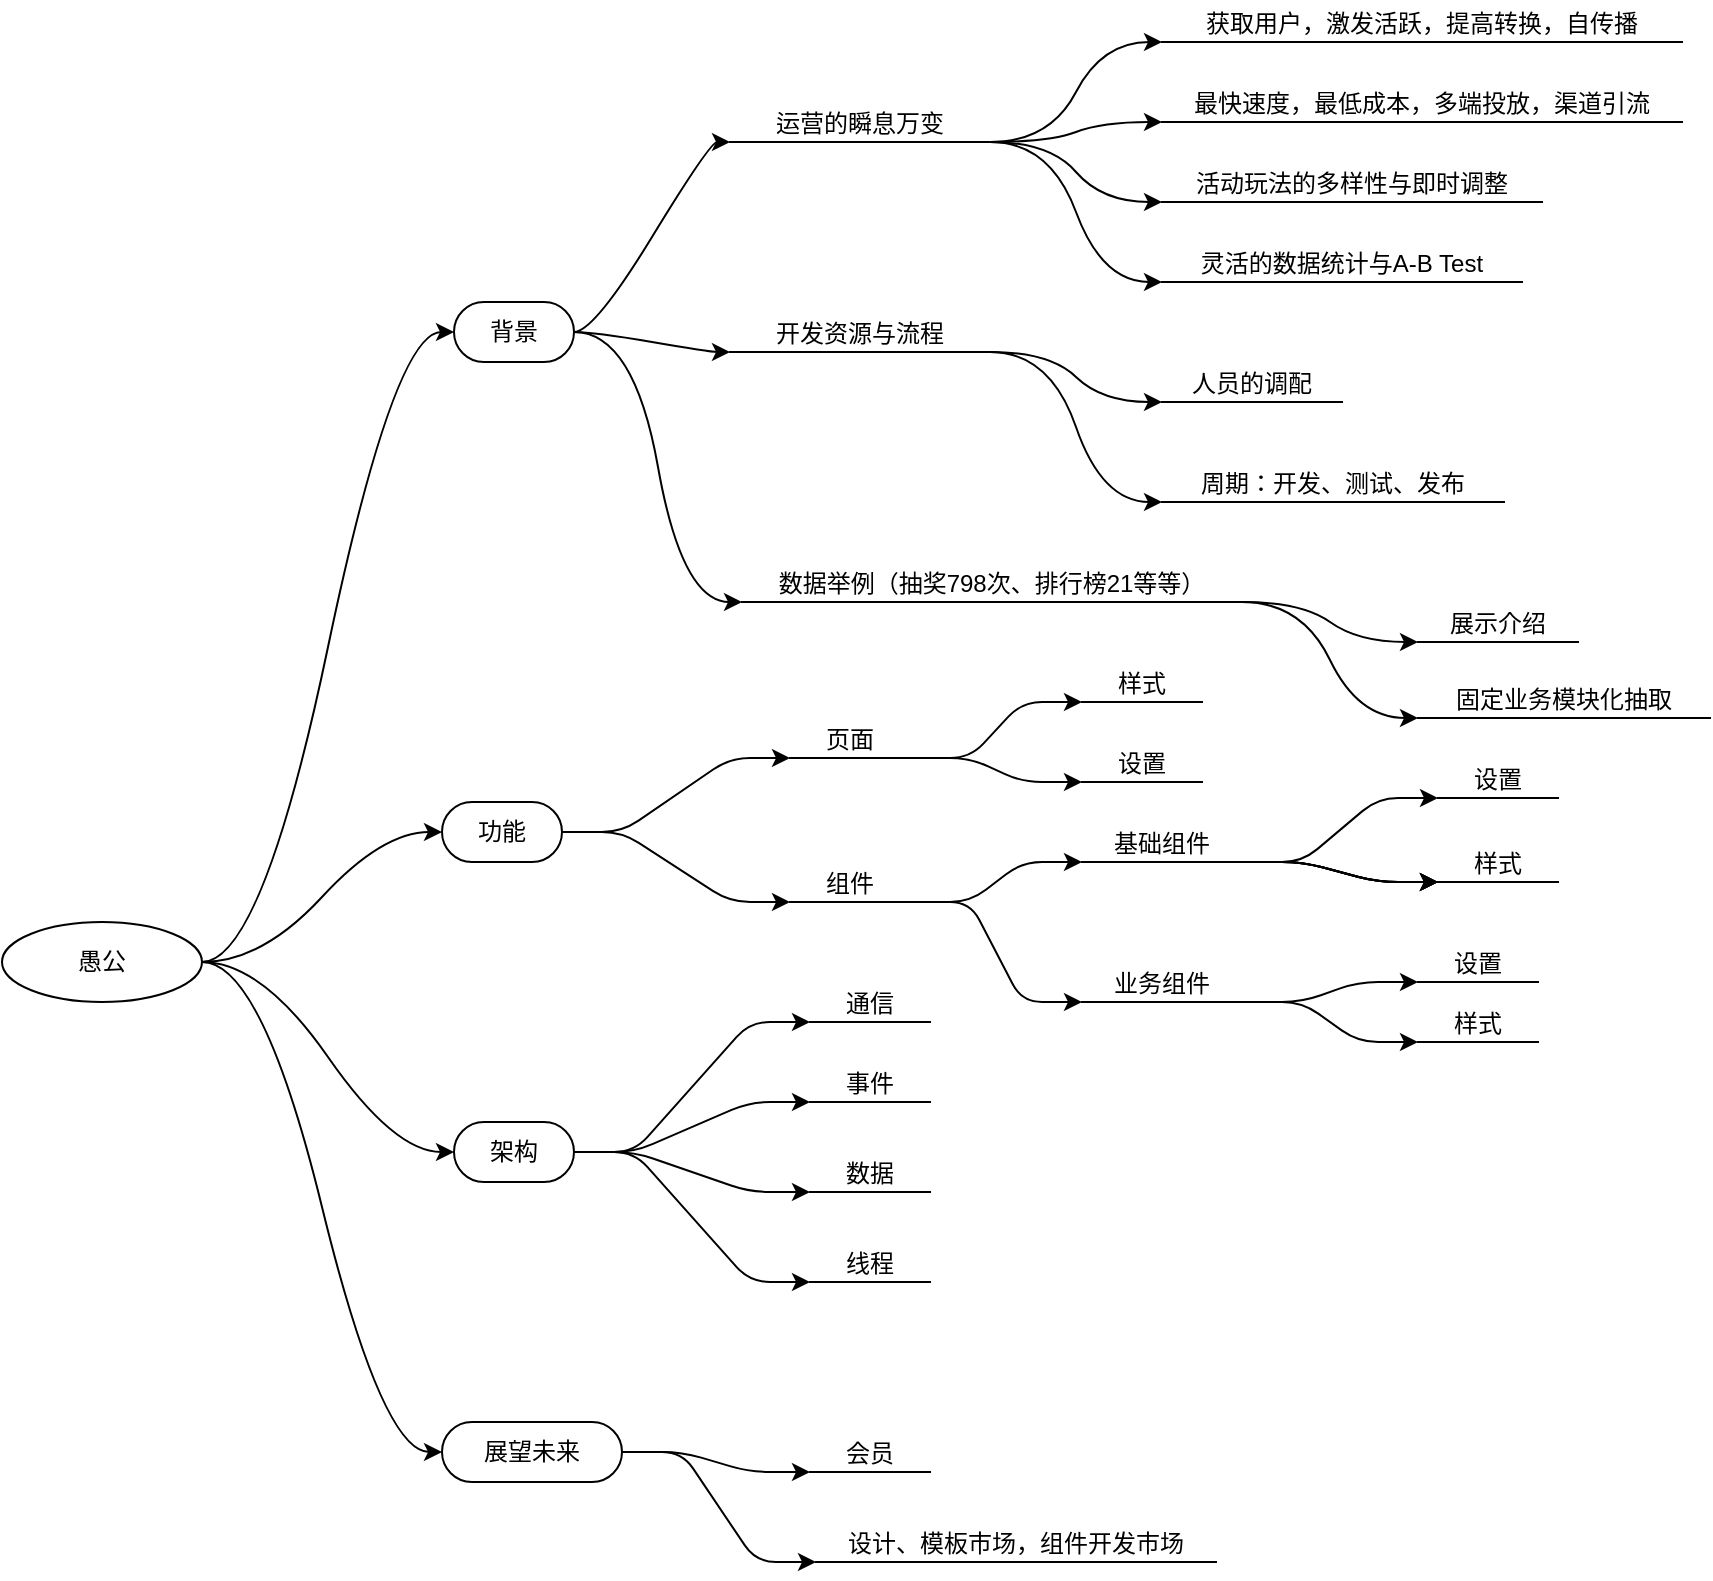 <mxfile>
    <diagram id="HzRQlymAxSv6G4LSCxwG" name="第 1 页">
        <mxGraphModel dx="1074" dy="869" grid="1" gridSize="10" guides="1" tooltips="1" connect="1" arrows="1" fold="1" page="1" pageScale="1" pageWidth="827" pageHeight="1169" math="0" shadow="0">
            <root>
                <mxCell id="0"/>
                <mxCell id="1" parent="0"/>
                <mxCell id="46" style="edgeStyle=entityRelationEdgeStyle;html=1;exitX=1;exitY=0.5;exitDx=0;exitDy=0;entryX=0;entryY=0.5;entryDx=0;entryDy=0;curved=1;" parent="1" source="41" target="44" edge="1">
                    <mxGeometry relative="1" as="geometry"/>
                </mxCell>
                <mxCell id="51" style="edgeStyle=entityRelationEdgeStyle;curved=1;html=1;exitX=1;exitY=0.5;exitDx=0;exitDy=0;entryX=0;entryY=0.5;entryDx=0;entryDy=0;" parent="1" source="41" target="49" edge="1">
                    <mxGeometry relative="1" as="geometry"/>
                </mxCell>
                <mxCell id="54" style="edgeStyle=entityRelationEdgeStyle;curved=1;html=1;exitX=1;exitY=0.5;exitDx=0;exitDy=0;entryX=0;entryY=0.5;entryDx=0;entryDy=0;" parent="1" source="41" target="52" edge="1">
                    <mxGeometry relative="1" as="geometry"/>
                </mxCell>
                <mxCell id="57" style="edgeStyle=entityRelationEdgeStyle;curved=1;html=1;exitX=1;exitY=0.5;exitDx=0;exitDy=0;entryX=0;entryY=0.5;entryDx=0;entryDy=0;" parent="1" source="41" target="55" edge="1">
                    <mxGeometry relative="1" as="geometry"/>
                </mxCell>
                <mxCell id="41" value="愚公" style="ellipse;whiteSpace=wrap;html=1;align=center;newEdgeStyle={&quot;edgeStyle&quot;:&quot;entityRelationEdgeStyle&quot;,&quot;startArrow&quot;:&quot;none&quot;,&quot;endArrow&quot;:&quot;none&quot;,&quot;segment&quot;:10,&quot;curved&quot;:1};treeFolding=1;treeMoving=1;" parent="1" vertex="1">
                    <mxGeometry y="470" width="100" height="40" as="geometry"/>
                </mxCell>
                <mxCell id="76" style="edgeStyle=entityRelationEdgeStyle;curved=1;html=1;exitX=1;exitY=0.5;exitDx=0;exitDy=0;entryX=0;entryY=1;entryDx=0;entryDy=0;" parent="1" source="44" target="74" edge="1">
                    <mxGeometry relative="1" as="geometry"/>
                </mxCell>
                <mxCell id="44" value="背景" style="whiteSpace=wrap;html=1;rounded=1;arcSize=50;align=center;verticalAlign=middle;strokeWidth=1;autosize=1;spacing=4;treeFolding=1;treeMoving=1;newEdgeStyle={&quot;edgeStyle&quot;:&quot;entityRelationEdgeStyle&quot;,&quot;startArrow&quot;:&quot;none&quot;,&quot;endArrow&quot;:&quot;none&quot;,&quot;segment&quot;:10,&quot;curved&quot;:1};" parent="1" vertex="1">
                    <mxGeometry x="226" y="160" width="60" height="30" as="geometry"/>
                </mxCell>
                <mxCell id="112" style="edgeStyle=entityRelationEdgeStyle;html=1;exitX=1;exitY=0.5;exitDx=0;exitDy=0;entryX=0;entryY=1;entryDx=0;entryDy=0;" edge="1" parent="1" source="49" target="110">
                    <mxGeometry relative="1" as="geometry"/>
                </mxCell>
                <mxCell id="114" style="edgeStyle=entityRelationEdgeStyle;html=1;" edge="1" parent="1" source="49" target="113">
                    <mxGeometry relative="1" as="geometry"/>
                </mxCell>
                <mxCell id="116" style="edgeStyle=entityRelationEdgeStyle;html=1;" edge="1" parent="1" source="49" target="115">
                    <mxGeometry relative="1" as="geometry"/>
                </mxCell>
                <mxCell id="118" style="edgeStyle=entityRelationEdgeStyle;html=1;entryX=0;entryY=1;entryDx=0;entryDy=0;" edge="1" parent="1" source="49" target="117">
                    <mxGeometry relative="1" as="geometry"/>
                </mxCell>
                <mxCell id="49" value="架构" style="whiteSpace=wrap;html=1;rounded=1;arcSize=50;align=center;verticalAlign=middle;strokeWidth=1;autosize=1;spacing=4;treeFolding=1;treeMoving=1;newEdgeStyle={&quot;edgeStyle&quot;:&quot;entityRelationEdgeStyle&quot;,&quot;startArrow&quot;:&quot;none&quot;,&quot;endArrow&quot;:&quot;none&quot;,&quot;segment&quot;:10,&quot;curved&quot;:1};" parent="1" vertex="1">
                    <mxGeometry x="226" y="570" width="60" height="30" as="geometry"/>
                </mxCell>
                <mxCell id="83" style="edgeStyle=entityRelationEdgeStyle;html=1;exitX=1;exitY=0.5;exitDx=0;exitDy=0;entryX=0;entryY=1;entryDx=0;entryDy=0;" edge="1" parent="1" source="52" target="81">
                    <mxGeometry relative="1" as="geometry"/>
                </mxCell>
                <mxCell id="87" style="edgeStyle=entityRelationEdgeStyle;html=1;exitX=1;exitY=0.5;exitDx=0;exitDy=0;entryX=0;entryY=1;entryDx=0;entryDy=0;" edge="1" parent="1" source="52" target="86">
                    <mxGeometry relative="1" as="geometry"/>
                </mxCell>
                <mxCell id="52" value="功能" style="whiteSpace=wrap;html=1;rounded=1;arcSize=50;align=center;verticalAlign=middle;strokeWidth=1;autosize=1;spacing=4;treeFolding=1;treeMoving=1;newEdgeStyle={&quot;edgeStyle&quot;:&quot;entityRelationEdgeStyle&quot;,&quot;startArrow&quot;:&quot;none&quot;,&quot;endArrow&quot;:&quot;none&quot;,&quot;segment&quot;:10,&quot;curved&quot;:1};" parent="1" vertex="1">
                    <mxGeometry x="220" y="410" width="60" height="30" as="geometry"/>
                </mxCell>
                <mxCell id="120" style="edgeStyle=entityRelationEdgeStyle;html=1;entryX=0;entryY=1;entryDx=0;entryDy=0;" edge="1" parent="1" source="55" target="119">
                    <mxGeometry relative="1" as="geometry"/>
                </mxCell>
                <mxCell id="122" style="edgeStyle=entityRelationEdgeStyle;html=1;" edge="1" parent="1" source="55" target="121">
                    <mxGeometry relative="1" as="geometry"/>
                </mxCell>
                <mxCell id="55" value="展望未来" style="whiteSpace=wrap;html=1;rounded=1;arcSize=50;align=center;verticalAlign=middle;strokeWidth=1;autosize=1;spacing=4;treeFolding=1;treeMoving=1;newEdgeStyle={&quot;edgeStyle&quot;:&quot;entityRelationEdgeStyle&quot;,&quot;startArrow&quot;:&quot;none&quot;,&quot;endArrow&quot;:&quot;none&quot;,&quot;segment&quot;:10,&quot;curved&quot;:1};" parent="1" vertex="1">
                    <mxGeometry x="220" y="720" width="90" height="30" as="geometry"/>
                </mxCell>
                <mxCell id="67" value="" style="edgeStyle=entityRelationEdgeStyle;curved=1;html=1;" parent="1" source="58" target="66" edge="1">
                    <mxGeometry relative="1" as="geometry"/>
                </mxCell>
                <mxCell id="69" value="" style="edgeStyle=entityRelationEdgeStyle;curved=1;html=1;" parent="1" source="58" target="68" edge="1">
                    <mxGeometry relative="1" as="geometry"/>
                </mxCell>
                <mxCell id="71" value="" style="edgeStyle=entityRelationEdgeStyle;curved=1;html=1;" parent="1" source="58" target="70" edge="1">
                    <mxGeometry relative="1" as="geometry"/>
                </mxCell>
                <mxCell id="73" value="" style="edgeStyle=entityRelationEdgeStyle;curved=1;html=1;" parent="1" source="58" target="72" edge="1">
                    <mxGeometry relative="1" as="geometry"/>
                </mxCell>
                <mxCell id="58" value="运营的瞬息万变" style="whiteSpace=wrap;html=1;shape=partialRectangle;top=0;left=0;bottom=1;right=0;points=[[0,1],[1,1]];fillColor=none;align=center;verticalAlign=bottom;routingCenterY=0.5;snapToPoint=1;recursiveResize=0;autosize=1;treeFolding=1;treeMoving=1;newEdgeStyle={&quot;edgeStyle&quot;:&quot;entityRelationEdgeStyle&quot;,&quot;startArrow&quot;:&quot;none&quot;,&quot;endArrow&quot;:&quot;none&quot;,&quot;segment&quot;:10,&quot;curved&quot;:1};" parent="1" vertex="1">
                    <mxGeometry x="364" y="60" width="130" height="20" as="geometry"/>
                </mxCell>
                <mxCell id="59" value="" style="edgeStyle=entityRelationEdgeStyle;startArrow=none;endArrow=classic;segment=10;curved=1;exitX=1;exitY=0.5;exitDx=0;exitDy=0;endFill=1;" parent="1" source="44" target="58" edge="1">
                    <mxGeometry relative="1" as="geometry">
                        <mxPoint x="330" y="258" as="sourcePoint"/>
                    </mxGeometry>
                </mxCell>
                <mxCell id="63" value="" style="edgeStyle=entityRelationEdgeStyle;curved=1;html=1;" parent="1" source="60" target="62" edge="1">
                    <mxGeometry relative="1" as="geometry"/>
                </mxCell>
                <mxCell id="65" value="" style="edgeStyle=entityRelationEdgeStyle;curved=1;html=1;" parent="1" source="60" target="64" edge="1">
                    <mxGeometry relative="1" as="geometry"/>
                </mxCell>
                <mxCell id="60" value="开发资源与流程" style="whiteSpace=wrap;html=1;shape=partialRectangle;top=0;left=0;bottom=1;right=0;points=[[0,1],[1,1]];fillColor=none;align=center;verticalAlign=bottom;routingCenterY=0.5;snapToPoint=1;recursiveResize=0;autosize=1;treeFolding=1;treeMoving=1;newEdgeStyle={&quot;edgeStyle&quot;:&quot;entityRelationEdgeStyle&quot;,&quot;startArrow&quot;:&quot;none&quot;,&quot;endArrow&quot;:&quot;none&quot;,&quot;segment&quot;:10,&quot;curved&quot;:1};" parent="1" vertex="1">
                    <mxGeometry x="364" y="165" width="130" height="20" as="geometry"/>
                </mxCell>
                <mxCell id="61" value="" style="edgeStyle=entityRelationEdgeStyle;startArrow=none;endArrow=classic;segment=10;curved=1;exitX=1;exitY=0.5;exitDx=0;exitDy=0;endFill=1;" parent="1" source="44" target="60" edge="1">
                    <mxGeometry relative="1" as="geometry">
                        <mxPoint x="310" y="260" as="sourcePoint"/>
                    </mxGeometry>
                </mxCell>
                <mxCell id="62" value="人员的调配" style="whiteSpace=wrap;html=1;shape=partialRectangle;top=0;left=0;bottom=1;right=0;points=[[0,1],[1,1]];fillColor=none;align=center;verticalAlign=bottom;routingCenterY=0.5;snapToPoint=1;recursiveResize=0;autosize=1;treeFolding=1;treeMoving=1;newEdgeStyle={&quot;edgeStyle&quot;:&quot;entityRelationEdgeStyle&quot;,&quot;startArrow&quot;:&quot;none&quot;,&quot;endArrow&quot;:&quot;none&quot;,&quot;segment&quot;:10,&quot;curved&quot;:1};" parent="1" vertex="1">
                    <mxGeometry x="580" y="190" width="90" height="20" as="geometry"/>
                </mxCell>
                <mxCell id="64" value="周期：开发、测试、发布" style="whiteSpace=wrap;html=1;shape=partialRectangle;top=0;left=0;bottom=1;right=0;points=[[0,1],[1,1]];fillColor=none;align=center;verticalAlign=bottom;routingCenterY=0.5;snapToPoint=1;recursiveResize=0;autosize=1;treeFolding=1;treeMoving=1;newEdgeStyle={&quot;edgeStyle&quot;:&quot;entityRelationEdgeStyle&quot;,&quot;startArrow&quot;:&quot;none&quot;,&quot;endArrow&quot;:&quot;none&quot;,&quot;segment&quot;:10,&quot;curved&quot;:1};" parent="1" vertex="1">
                    <mxGeometry x="580" y="240" width="171" height="20" as="geometry"/>
                </mxCell>
                <mxCell id="66" value="获取用户，激发活跃，提高转换，自传播" style="whiteSpace=wrap;html=1;shape=partialRectangle;top=0;left=0;bottom=1;right=0;points=[[0,1],[1,1]];fillColor=none;align=center;verticalAlign=bottom;routingCenterY=0.5;snapToPoint=1;recursiveResize=0;autosize=1;treeFolding=1;treeMoving=1;newEdgeStyle={&quot;edgeStyle&quot;:&quot;entityRelationEdgeStyle&quot;,&quot;startArrow&quot;:&quot;none&quot;,&quot;endArrow&quot;:&quot;none&quot;,&quot;segment&quot;:10,&quot;curved&quot;:1};" parent="1" vertex="1">
                    <mxGeometry x="580" y="10" width="260" height="20" as="geometry"/>
                </mxCell>
                <mxCell id="68" value="最快速度，最低成本，多端投放，渠道引流" style="whiteSpace=wrap;html=1;shape=partialRectangle;top=0;left=0;bottom=1;right=0;points=[[0,1],[1,1]];fillColor=none;align=center;verticalAlign=bottom;routingCenterY=0.5;snapToPoint=1;recursiveResize=0;autosize=1;treeFolding=1;treeMoving=1;newEdgeStyle={&quot;edgeStyle&quot;:&quot;entityRelationEdgeStyle&quot;,&quot;startArrow&quot;:&quot;none&quot;,&quot;endArrow&quot;:&quot;none&quot;,&quot;segment&quot;:10,&quot;curved&quot;:1};" parent="1" vertex="1">
                    <mxGeometry x="580" y="50" width="260" height="20" as="geometry"/>
                </mxCell>
                <mxCell id="70" value="活动玩法的多样性与即时调整" style="whiteSpace=wrap;html=1;shape=partialRectangle;top=0;left=0;bottom=1;right=0;points=[[0,1],[1,1]];fillColor=none;align=center;verticalAlign=bottom;routingCenterY=0.5;snapToPoint=1;recursiveResize=0;autosize=1;treeFolding=1;treeMoving=1;newEdgeStyle={&quot;edgeStyle&quot;:&quot;entityRelationEdgeStyle&quot;,&quot;startArrow&quot;:&quot;none&quot;,&quot;endArrow&quot;:&quot;none&quot;,&quot;segment&quot;:10,&quot;curved&quot;:1};" parent="1" vertex="1">
                    <mxGeometry x="580" y="90" width="190" height="20" as="geometry"/>
                </mxCell>
                <mxCell id="72" value="灵活的数据统计与A-B Test" style="whiteSpace=wrap;html=1;shape=partialRectangle;top=0;left=0;bottom=1;right=0;points=[[0,1],[1,1]];fillColor=none;align=center;verticalAlign=bottom;routingCenterY=0.5;snapToPoint=1;recursiveResize=0;autosize=1;treeFolding=1;treeMoving=1;newEdgeStyle={&quot;edgeStyle&quot;:&quot;entityRelationEdgeStyle&quot;,&quot;startArrow&quot;:&quot;none&quot;,&quot;endArrow&quot;:&quot;none&quot;,&quot;segment&quot;:10,&quot;curved&quot;:1};" parent="1" vertex="1">
                    <mxGeometry x="580" y="130" width="180" height="20" as="geometry"/>
                </mxCell>
                <mxCell id="78" value="" style="edgeStyle=entityRelationEdgeStyle;curved=1;html=1;endArrow=classic;endFill=1;" parent="1" source="74" target="77" edge="1">
                    <mxGeometry relative="1" as="geometry"/>
                </mxCell>
                <mxCell id="80" value="" style="edgeStyle=entityRelationEdgeStyle;curved=1;html=1;endArrow=classic;endFill=1;" parent="1" source="74" target="79" edge="1">
                    <mxGeometry relative="1" as="geometry"/>
                </mxCell>
                <mxCell id="74" value="数据举例（抽奖798次、排行榜21等等）" style="whiteSpace=wrap;html=1;shape=partialRectangle;top=0;left=0;bottom=1;right=0;points=[[0,1],[1,1]];fillColor=none;align=center;verticalAlign=bottom;routingCenterY=0.5;snapToPoint=1;recursiveResize=0;autosize=1;treeFolding=1;treeMoving=1;newEdgeStyle={&quot;edgeStyle&quot;:&quot;entityRelationEdgeStyle&quot;,&quot;startArrow&quot;:&quot;none&quot;,&quot;endArrow&quot;:&quot;none&quot;,&quot;segment&quot;:10,&quot;curved&quot;:1};" parent="1" vertex="1">
                    <mxGeometry x="370" y="290" width="250" height="20" as="geometry"/>
                </mxCell>
                <mxCell id="77" value="展示介绍" style="whiteSpace=wrap;html=1;shape=partialRectangle;top=0;left=0;bottom=1;right=0;points=[[0,1],[1,1]];fillColor=none;align=center;verticalAlign=bottom;routingCenterY=0.5;snapToPoint=1;recursiveResize=0;autosize=1;treeFolding=1;treeMoving=1;newEdgeStyle={&quot;edgeStyle&quot;:&quot;entityRelationEdgeStyle&quot;,&quot;startArrow&quot;:&quot;none&quot;,&quot;endArrow&quot;:&quot;none&quot;,&quot;segment&quot;:10,&quot;curved&quot;:1};" parent="1" vertex="1">
                    <mxGeometry x="708" y="310" width="80" height="20" as="geometry"/>
                </mxCell>
                <mxCell id="79" value="固定业务模块化抽取" style="whiteSpace=wrap;html=1;shape=partialRectangle;top=0;left=0;bottom=1;right=0;points=[[0,1],[1,1]];fillColor=none;align=center;verticalAlign=bottom;routingCenterY=0.5;snapToPoint=1;recursiveResize=0;autosize=1;treeFolding=1;treeMoving=1;newEdgeStyle={&quot;edgeStyle&quot;:&quot;entityRelationEdgeStyle&quot;,&quot;startArrow&quot;:&quot;none&quot;,&quot;endArrow&quot;:&quot;none&quot;,&quot;segment&quot;:10,&quot;curved&quot;:1};" parent="1" vertex="1">
                    <mxGeometry x="708" y="348" width="146" height="20" as="geometry"/>
                </mxCell>
                <mxCell id="95" value="" style="edgeStyle=entityRelationEdgeStyle;html=1;" edge="1" parent="1" source="81" target="94">
                    <mxGeometry relative="1" as="geometry"/>
                </mxCell>
                <mxCell id="97" value="" style="edgeStyle=entityRelationEdgeStyle;html=1;" edge="1" parent="1" source="81" target="96">
                    <mxGeometry relative="1" as="geometry"/>
                </mxCell>
                <mxCell id="81" value="页面" style="whiteSpace=wrap;html=1;shape=partialRectangle;top=0;left=0;bottom=1;right=0;points=[[0,1],[1,1]];fillColor=none;align=center;verticalAlign=bottom;routingCenterY=0.5;snapToPoint=1;recursiveResize=0;autosize=1;treeFolding=1;treeMoving=1;newEdgeStyle={&quot;edgeStyle&quot;:&quot;entityRelationEdgeStyle&quot;,&quot;startArrow&quot;:&quot;none&quot;,&quot;endArrow&quot;:&quot;none&quot;,&quot;segment&quot;:10,&quot;curved&quot;:1};" vertex="1" parent="1">
                    <mxGeometry x="394" y="368" width="60" height="20" as="geometry"/>
                </mxCell>
                <mxCell id="89" value="" style="edgeStyle=entityRelationEdgeStyle;html=1;" edge="1" parent="1" source="86" target="88">
                    <mxGeometry relative="1" as="geometry"/>
                </mxCell>
                <mxCell id="91" value="" style="edgeStyle=entityRelationEdgeStyle;html=1;" edge="1" parent="1" source="86" target="90">
                    <mxGeometry relative="1" as="geometry"/>
                </mxCell>
                <mxCell id="86" value="组件" style="whiteSpace=wrap;html=1;shape=partialRectangle;top=0;left=0;bottom=1;right=0;points=[[0,1],[1,1]];fillColor=none;align=center;verticalAlign=bottom;routingCenterY=0.5;snapToPoint=1;recursiveResize=0;autosize=1;treeFolding=1;treeMoving=1;newEdgeStyle={&quot;edgeStyle&quot;:&quot;entityRelationEdgeStyle&quot;,&quot;startArrow&quot;:&quot;none&quot;,&quot;endArrow&quot;:&quot;none&quot;,&quot;segment&quot;:10,&quot;curved&quot;:1};" vertex="1" parent="1">
                    <mxGeometry x="394" y="440" width="60" height="20" as="geometry"/>
                </mxCell>
                <mxCell id="99" value="" style="edgeStyle=entityRelationEdgeStyle;html=1;" edge="1" parent="1" source="88" target="98">
                    <mxGeometry relative="1" as="geometry"/>
                </mxCell>
                <mxCell id="100" value="" style="edgeStyle=entityRelationEdgeStyle;html=1;" edge="1" parent="1" source="88" target="98">
                    <mxGeometry relative="1" as="geometry"/>
                </mxCell>
                <mxCell id="101" value="" style="edgeStyle=entityRelationEdgeStyle;html=1;" edge="1" parent="1" source="88" target="98">
                    <mxGeometry relative="1" as="geometry"/>
                </mxCell>
                <mxCell id="102" value="" style="edgeStyle=entityRelationEdgeStyle;html=1;" edge="1" parent="1" source="88" target="98">
                    <mxGeometry relative="1" as="geometry"/>
                </mxCell>
                <mxCell id="104" value="" style="edgeStyle=entityRelationEdgeStyle;html=1;" edge="1" parent="1" source="88" target="103">
                    <mxGeometry relative="1" as="geometry"/>
                </mxCell>
                <mxCell id="88" value="基础组件" style="whiteSpace=wrap;html=1;shape=partialRectangle;top=0;left=0;bottom=1;right=0;points=[[0,1],[1,1]];fillColor=none;align=center;verticalAlign=bottom;routingCenterY=0.5;snapToPoint=1;recursiveResize=0;autosize=1;treeFolding=1;treeMoving=1;newEdgeStyle={&quot;edgeStyle&quot;:&quot;entityRelationEdgeStyle&quot;,&quot;startArrow&quot;:&quot;none&quot;,&quot;endArrow&quot;:&quot;none&quot;,&quot;segment&quot;:10,&quot;curved&quot;:1};" vertex="1" parent="1">
                    <mxGeometry x="540" y="420" width="80" height="20" as="geometry"/>
                </mxCell>
                <mxCell id="107" value="" style="edgeStyle=entityRelationEdgeStyle;html=1;" edge="1" parent="1" source="90" target="106">
                    <mxGeometry relative="1" as="geometry"/>
                </mxCell>
                <mxCell id="109" value="" style="edgeStyle=entityRelationEdgeStyle;html=1;" edge="1" parent="1" source="90" target="108">
                    <mxGeometry relative="1" as="geometry"/>
                </mxCell>
                <mxCell id="90" value="业务组件" style="whiteSpace=wrap;html=1;shape=partialRectangle;top=0;left=0;bottom=1;right=0;points=[[0,1],[1,1]];fillColor=none;align=center;verticalAlign=bottom;routingCenterY=0.5;snapToPoint=1;recursiveResize=0;autosize=1;treeFolding=1;treeMoving=1;newEdgeStyle={&quot;edgeStyle&quot;:&quot;entityRelationEdgeStyle&quot;,&quot;startArrow&quot;:&quot;none&quot;,&quot;endArrow&quot;:&quot;none&quot;,&quot;segment&quot;:10,&quot;curved&quot;:1};" vertex="1" parent="1">
                    <mxGeometry x="540" y="490" width="80" height="20" as="geometry"/>
                </mxCell>
                <mxCell id="94" value="样式" style="whiteSpace=wrap;html=1;shape=partialRectangle;top=0;left=0;bottom=1;right=0;points=[[0,1],[1,1]];fillColor=none;align=center;verticalAlign=bottom;routingCenterY=0.5;snapToPoint=1;recursiveResize=0;autosize=1;treeFolding=1;treeMoving=1;newEdgeStyle={&quot;edgeStyle&quot;:&quot;entityRelationEdgeStyle&quot;,&quot;startArrow&quot;:&quot;none&quot;,&quot;endArrow&quot;:&quot;none&quot;,&quot;segment&quot;:10,&quot;curved&quot;:1};" vertex="1" parent="1">
                    <mxGeometry x="540" y="340" width="60" height="20" as="geometry"/>
                </mxCell>
                <mxCell id="96" value="设置" style="whiteSpace=wrap;html=1;shape=partialRectangle;top=0;left=0;bottom=1;right=0;points=[[0,1],[1,1]];fillColor=none;align=center;verticalAlign=bottom;routingCenterY=0.5;snapToPoint=1;recursiveResize=0;autosize=1;treeFolding=1;treeMoving=1;newEdgeStyle={&quot;edgeStyle&quot;:&quot;entityRelationEdgeStyle&quot;,&quot;startArrow&quot;:&quot;none&quot;,&quot;endArrow&quot;:&quot;none&quot;,&quot;segment&quot;:10,&quot;curved&quot;:1};" vertex="1" parent="1">
                    <mxGeometry x="540" y="380" width="60" height="20" as="geometry"/>
                </mxCell>
                <mxCell id="98" value="样式" style="whiteSpace=wrap;html=1;shape=partialRectangle;top=0;left=0;bottom=1;right=0;points=[[0,1],[1,1]];fillColor=none;align=center;verticalAlign=bottom;routingCenterY=0.5;snapToPoint=1;recursiveResize=0;autosize=1;treeFolding=1;treeMoving=1;newEdgeStyle={&quot;edgeStyle&quot;:&quot;entityRelationEdgeStyle&quot;,&quot;startArrow&quot;:&quot;none&quot;,&quot;endArrow&quot;:&quot;none&quot;,&quot;segment&quot;:10,&quot;curved&quot;:1};" vertex="1" parent="1">
                    <mxGeometry x="718" y="430" width="60" height="20" as="geometry"/>
                </mxCell>
                <mxCell id="103" value="设置" style="whiteSpace=wrap;html=1;shape=partialRectangle;top=0;left=0;bottom=1;right=0;points=[[0,1],[1,1]];fillColor=none;align=center;verticalAlign=bottom;routingCenterY=0.5;snapToPoint=1;recursiveResize=0;autosize=1;treeFolding=1;treeMoving=1;newEdgeStyle={&quot;edgeStyle&quot;:&quot;entityRelationEdgeStyle&quot;,&quot;startArrow&quot;:&quot;none&quot;,&quot;endArrow&quot;:&quot;none&quot;,&quot;segment&quot;:10,&quot;curved&quot;:1};" vertex="1" parent="1">
                    <mxGeometry x="718" y="388" width="60" height="20" as="geometry"/>
                </mxCell>
                <mxCell id="106" value="样式" style="whiteSpace=wrap;html=1;shape=partialRectangle;top=0;left=0;bottom=1;right=0;points=[[0,1],[1,1]];fillColor=none;align=center;verticalAlign=bottom;routingCenterY=0.5;snapToPoint=1;recursiveResize=0;autosize=1;treeFolding=1;treeMoving=1;newEdgeStyle={&quot;edgeStyle&quot;:&quot;entityRelationEdgeStyle&quot;,&quot;startArrow&quot;:&quot;none&quot;,&quot;endArrow&quot;:&quot;none&quot;,&quot;segment&quot;:10,&quot;curved&quot;:1};" vertex="1" parent="1">
                    <mxGeometry x="708" y="510" width="60" height="20" as="geometry"/>
                </mxCell>
                <mxCell id="108" value="设置" style="whiteSpace=wrap;html=1;shape=partialRectangle;top=0;left=0;bottom=1;right=0;points=[[0,1],[1,1]];fillColor=none;align=center;verticalAlign=bottom;routingCenterY=0.5;snapToPoint=1;recursiveResize=0;autosize=1;treeFolding=1;treeMoving=1;newEdgeStyle={&quot;edgeStyle&quot;:&quot;entityRelationEdgeStyle&quot;,&quot;startArrow&quot;:&quot;none&quot;,&quot;endArrow&quot;:&quot;none&quot;,&quot;segment&quot;:10,&quot;curved&quot;:1};" vertex="1" parent="1">
                    <mxGeometry x="708" y="480" width="60" height="20" as="geometry"/>
                </mxCell>
                <mxCell id="110" value="通信" style="whiteSpace=wrap;html=1;shape=partialRectangle;top=0;left=0;bottom=1;right=0;points=[[0,1],[1,1]];fillColor=none;align=center;verticalAlign=bottom;routingCenterY=0.5;snapToPoint=1;recursiveResize=0;autosize=1;treeFolding=1;treeMoving=1;newEdgeStyle={&quot;edgeStyle&quot;:&quot;entityRelationEdgeStyle&quot;,&quot;startArrow&quot;:&quot;none&quot;,&quot;endArrow&quot;:&quot;none&quot;,&quot;segment&quot;:10,&quot;curved&quot;:1};" vertex="1" parent="1">
                    <mxGeometry x="404" y="500" width="60" height="20" as="geometry"/>
                </mxCell>
                <mxCell id="113" value="事件" style="whiteSpace=wrap;html=1;shape=partialRectangle;top=0;left=0;bottom=1;right=0;points=[[0,1],[1,1]];fillColor=none;align=center;verticalAlign=bottom;routingCenterY=0.5;snapToPoint=1;recursiveResize=0;autosize=1;treeFolding=1;treeMoving=1;newEdgeStyle={&quot;edgeStyle&quot;:&quot;entityRelationEdgeStyle&quot;,&quot;startArrow&quot;:&quot;none&quot;,&quot;endArrow&quot;:&quot;none&quot;,&quot;segment&quot;:10,&quot;curved&quot;:1};" vertex="1" parent="1">
                    <mxGeometry x="404" y="540" width="60" height="20" as="geometry"/>
                </mxCell>
                <mxCell id="115" value="数据" style="whiteSpace=wrap;html=1;shape=partialRectangle;top=0;left=0;bottom=1;right=0;points=[[0,1],[1,1]];fillColor=none;align=center;verticalAlign=bottom;routingCenterY=0.5;snapToPoint=1;recursiveResize=0;autosize=1;treeFolding=1;treeMoving=1;newEdgeStyle={&quot;edgeStyle&quot;:&quot;entityRelationEdgeStyle&quot;,&quot;startArrow&quot;:&quot;none&quot;,&quot;endArrow&quot;:&quot;none&quot;,&quot;segment&quot;:10,&quot;curved&quot;:1};" vertex="1" parent="1">
                    <mxGeometry x="404" y="585" width="60" height="20" as="geometry"/>
                </mxCell>
                <mxCell id="117" value="线程" style="whiteSpace=wrap;html=1;shape=partialRectangle;top=0;left=0;bottom=1;right=0;points=[[0,1],[1,1]];fillColor=none;align=center;verticalAlign=bottom;routingCenterY=0.5;snapToPoint=1;recursiveResize=0;autosize=1;treeFolding=1;treeMoving=1;newEdgeStyle={&quot;edgeStyle&quot;:&quot;entityRelationEdgeStyle&quot;,&quot;startArrow&quot;:&quot;none&quot;,&quot;endArrow&quot;:&quot;none&quot;,&quot;segment&quot;:10,&quot;curved&quot;:1};" vertex="1" parent="1">
                    <mxGeometry x="404" y="630" width="60" height="20" as="geometry"/>
                </mxCell>
                <mxCell id="119" value="会员" style="whiteSpace=wrap;html=1;shape=partialRectangle;top=0;left=0;bottom=1;right=0;points=[[0,1],[1,1]];fillColor=none;align=center;verticalAlign=bottom;routingCenterY=0.5;snapToPoint=1;recursiveResize=0;autosize=1;treeFolding=1;treeMoving=1;newEdgeStyle={&quot;edgeStyle&quot;:&quot;entityRelationEdgeStyle&quot;,&quot;startArrow&quot;:&quot;none&quot;,&quot;endArrow&quot;:&quot;none&quot;,&quot;segment&quot;:10,&quot;curved&quot;:1};" vertex="1" parent="1">
                    <mxGeometry x="404" y="725" width="60" height="20" as="geometry"/>
                </mxCell>
                <mxCell id="121" value="设计、模板市场，组件开发市场" style="whiteSpace=wrap;html=1;shape=partialRectangle;top=0;left=0;bottom=1;right=0;points=[[0,1],[1,1]];fillColor=none;align=center;verticalAlign=bottom;routingCenterY=0.5;snapToPoint=1;recursiveResize=0;autosize=1;treeFolding=1;treeMoving=1;newEdgeStyle={&quot;edgeStyle&quot;:&quot;entityRelationEdgeStyle&quot;,&quot;startArrow&quot;:&quot;none&quot;,&quot;endArrow&quot;:&quot;none&quot;,&quot;segment&quot;:10,&quot;curved&quot;:1};" vertex="1" parent="1">
                    <mxGeometry x="407" y="770" width="200" height="20" as="geometry"/>
                </mxCell>
            </root>
        </mxGraphModel>
    </diagram>
</mxfile>
